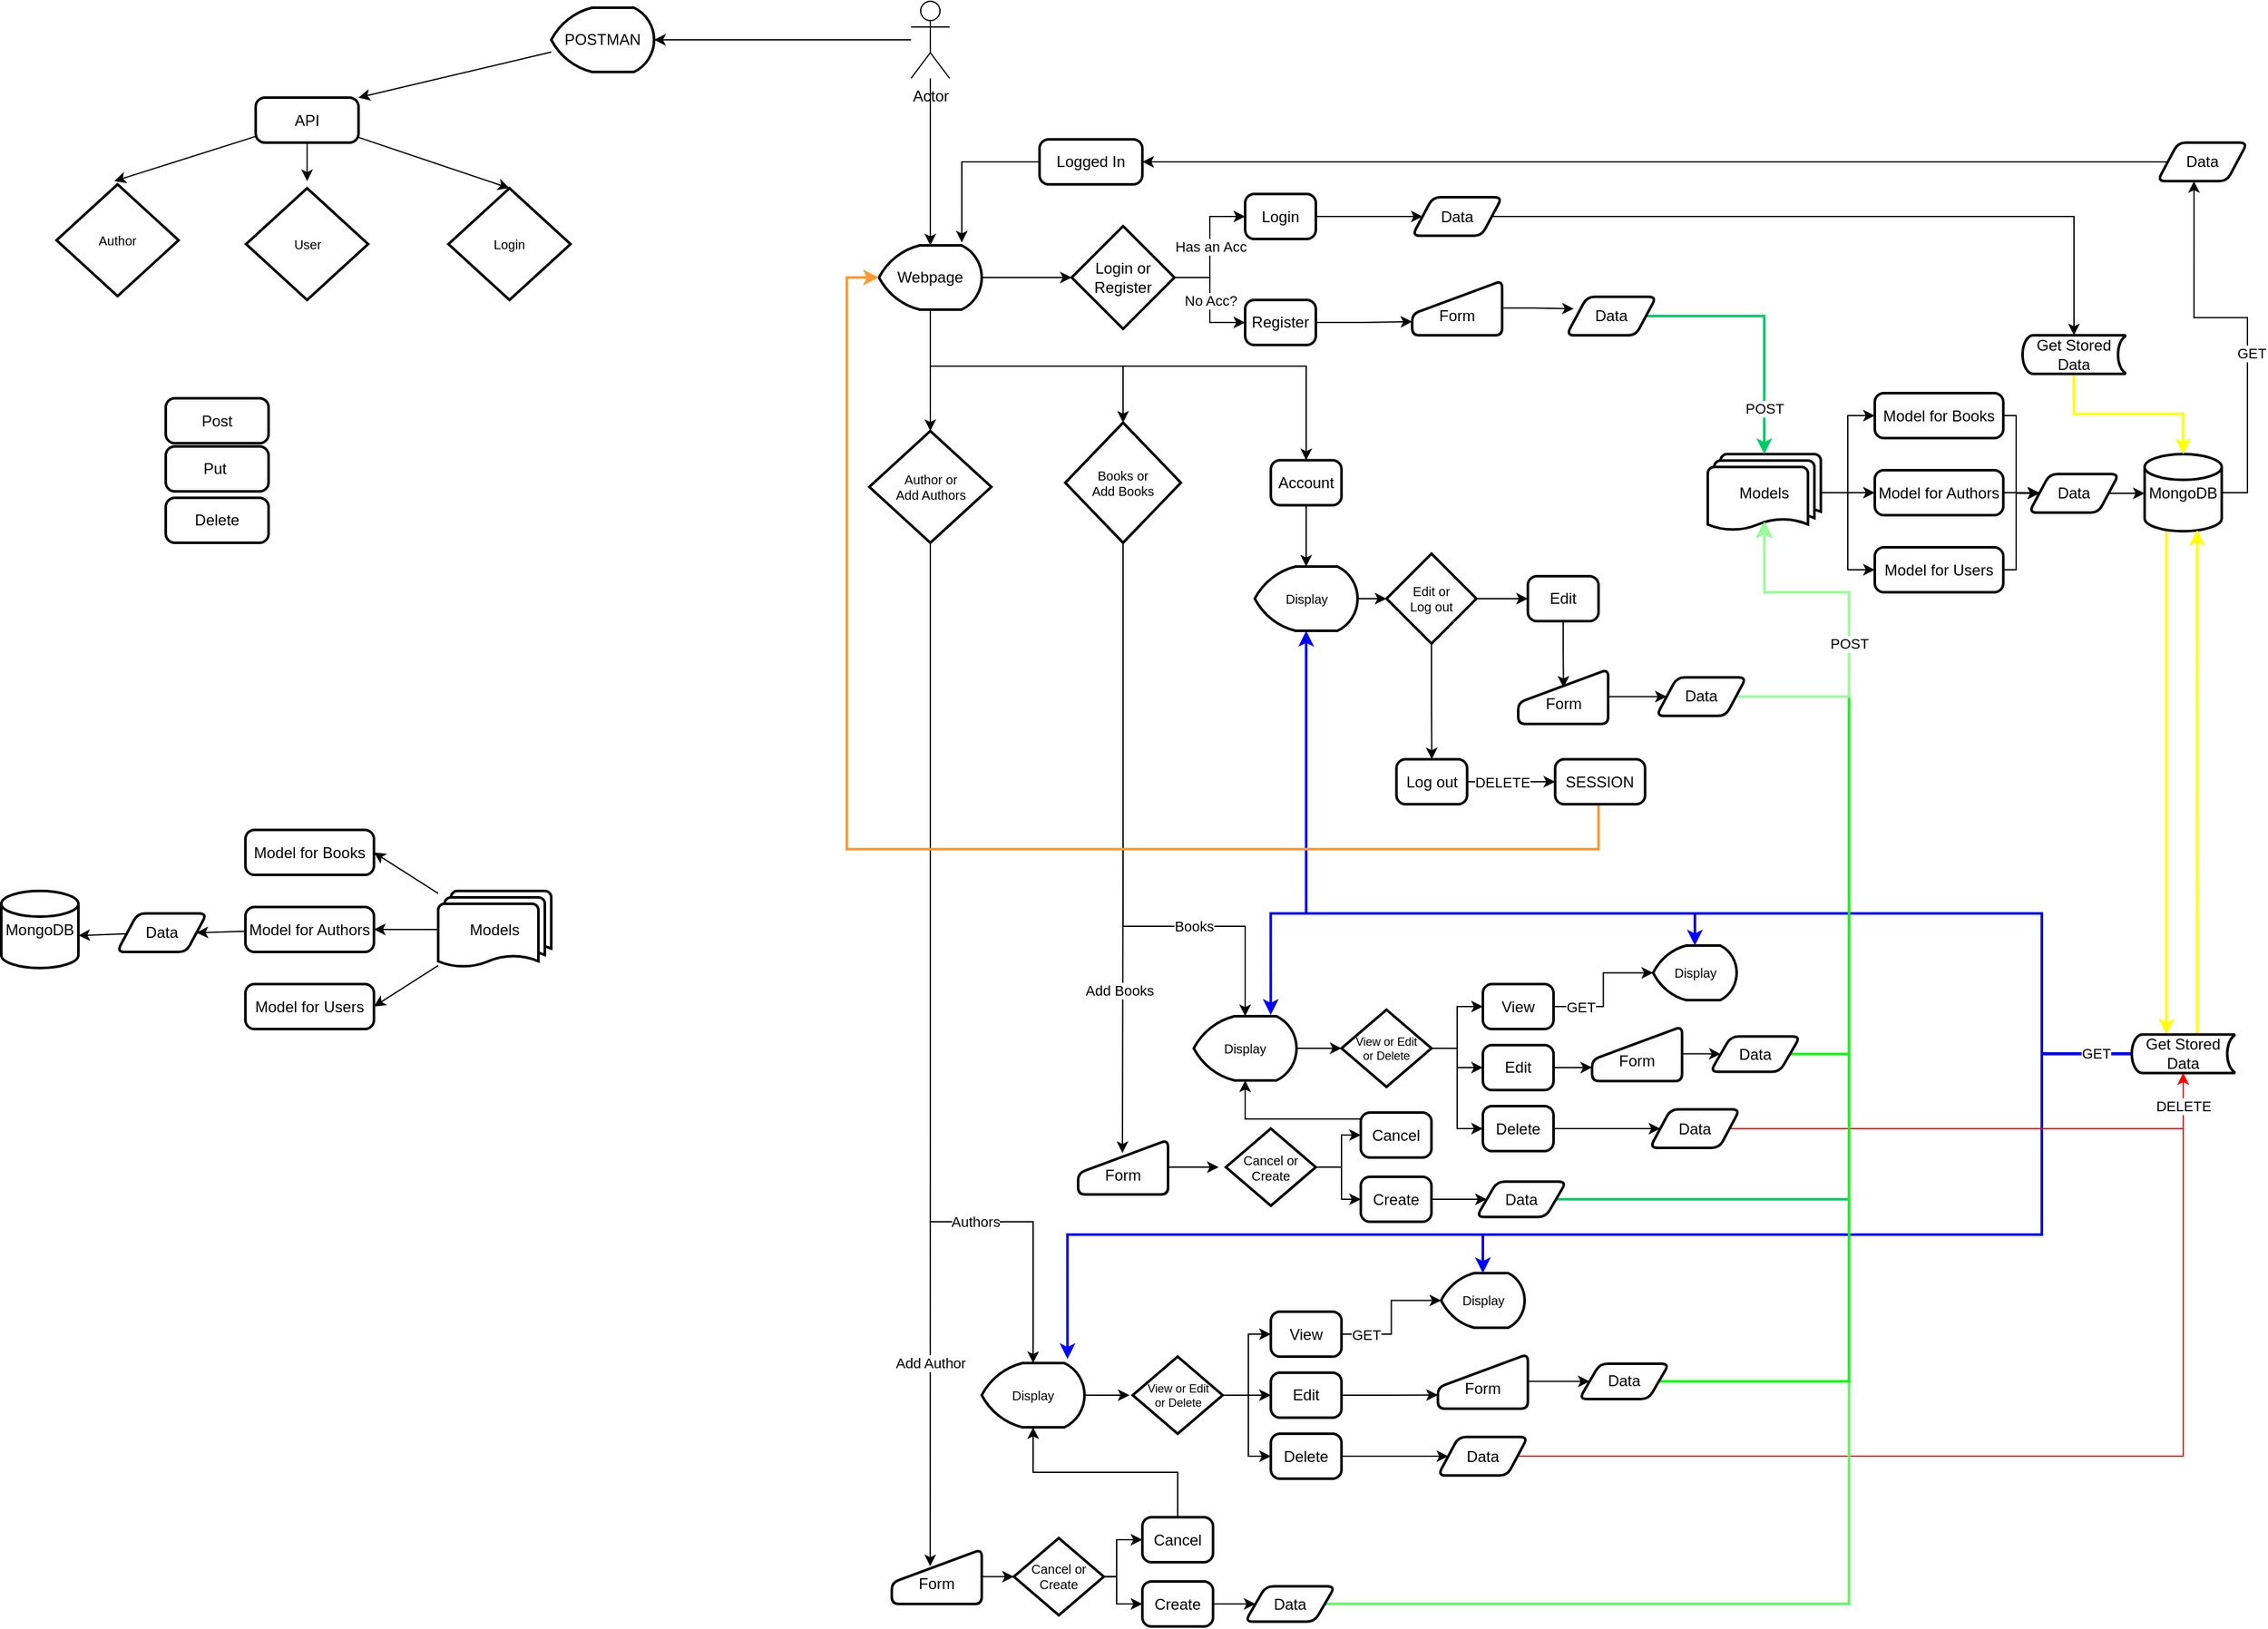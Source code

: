 <mxfile>
    <diagram id="C5RBs43oDa-KdzZeNtuy" name="Page-1">
        <mxGraphModel dx="2450" dy="896" grid="1" gridSize="10" guides="1" tooltips="1" connect="1" arrows="1" fold="1" page="1" pageScale="1" pageWidth="827" pageHeight="1169" math="0" shadow="0">
            <root>
                <mxCell id="WIyWlLk6GJQsqaUBKTNV-0"/>
                <mxCell id="WIyWlLk6GJQsqaUBKTNV-1" parent="WIyWlLk6GJQsqaUBKTNV-0"/>
                <mxCell id="bJSDkxrL3WFduaUttJcm-22" style="edgeStyle=orthogonalEdgeStyle;rounded=0;orthogonalLoop=1;jettySize=auto;html=1;exitX=1;exitY=0.5;exitDx=0;exitDy=0;entryX=0;entryY=0.5;entryDx=0;entryDy=0;entryPerimeter=0;" parent="WIyWlLk6GJQsqaUBKTNV-1" source="bJSDkxrL3WFduaUttJcm-2" target="bJSDkxrL3WFduaUttJcm-13" edge="1">
                    <mxGeometry relative="1" as="geometry"/>
                </mxCell>
                <mxCell id="bJSDkxrL3WFduaUttJcm-2" value="Data" style="shape=parallelogram;html=1;strokeWidth=2;perimeter=parallelogramPerimeter;whiteSpace=wrap;rounded=1;arcSize=12;size=0.23;" parent="WIyWlLk6GJQsqaUBKTNV-1" vertex="1">
                    <mxGeometry x="930" y="398" width="70" height="30" as="geometry"/>
                </mxCell>
                <mxCell id="bJSDkxrL3WFduaUttJcm-38" style="edgeStyle=orthogonalEdgeStyle;rounded=0;orthogonalLoop=1;jettySize=auto;html=1;exitX=0.5;exitY=1;exitDx=0;exitDy=0;exitPerimeter=0;entryX=0.5;entryY=0;entryDx=0;entryDy=0;entryPerimeter=0;" parent="WIyWlLk6GJQsqaUBKTNV-1" source="bJSDkxrL3WFduaUttJcm-3" target="bJSDkxrL3WFduaUttJcm-35" edge="1">
                    <mxGeometry relative="1" as="geometry">
                        <mxPoint x="74.667" y="350" as="targetPoint"/>
                        <Array as="points"/>
                    </mxGeometry>
                </mxCell>
                <mxCell id="bJSDkxrL3WFduaUttJcm-39" style="edgeStyle=orthogonalEdgeStyle;rounded=0;orthogonalLoop=1;jettySize=auto;html=1;exitX=0.5;exitY=1;exitDx=0;exitDy=0;exitPerimeter=0;entryX=0.5;entryY=0;entryDx=0;entryDy=0;entryPerimeter=0;" parent="WIyWlLk6GJQsqaUBKTNV-1" source="bJSDkxrL3WFduaUttJcm-3" target="bJSDkxrL3WFduaUttJcm-36" edge="1">
                    <mxGeometry relative="1" as="geometry"/>
                </mxCell>
                <mxCell id="bJSDkxrL3WFduaUttJcm-44" style="edgeStyle=orthogonalEdgeStyle;rounded=0;orthogonalLoop=1;jettySize=auto;html=1;exitX=1;exitY=0.5;exitDx=0;exitDy=0;exitPerimeter=0;" parent="WIyWlLk6GJQsqaUBKTNV-1" source="bJSDkxrL3WFduaUttJcm-3" target="bJSDkxrL3WFduaUttJcm-37" edge="1">
                    <mxGeometry relative="1" as="geometry"/>
                </mxCell>
                <mxCell id="bJSDkxrL3WFduaUttJcm-191" style="edgeStyle=orthogonalEdgeStyle;rounded=0;orthogonalLoop=1;jettySize=auto;html=1;entryX=0.5;entryY=0;entryDx=0;entryDy=0;" parent="WIyWlLk6GJQsqaUBKTNV-1" target="bJSDkxrL3WFduaUttJcm-190" edge="1">
                    <mxGeometry relative="1" as="geometry">
                        <mxPoint x="75" y="264" as="sourcePoint"/>
                        <mxPoint x="367.5" y="381.25" as="targetPoint"/>
                        <Array as="points">
                            <mxPoint x="75" y="314"/>
                            <mxPoint x="368" y="314"/>
                        </Array>
                    </mxGeometry>
                </mxCell>
                <mxCell id="bJSDkxrL3WFduaUttJcm-3" value="Webpage" style="strokeWidth=2;html=1;shape=mxgraph.flowchart.display;whiteSpace=wrap;" parent="WIyWlLk6GJQsqaUBKTNV-1" vertex="1">
                    <mxGeometry x="35" y="220" width="80" height="50" as="geometry"/>
                </mxCell>
                <mxCell id="bJSDkxrL3WFduaUttJcm-51" style="edgeStyle=orthogonalEdgeStyle;rounded=0;orthogonalLoop=1;jettySize=auto;html=1;exitX=1;exitY=0.5;exitDx=0;exitDy=0;entryX=0.082;entryY=0.312;entryDx=0;entryDy=0;entryPerimeter=0;" parent="WIyWlLk6GJQsqaUBKTNV-1" source="bJSDkxrL3WFduaUttJcm-4" target="bJSDkxrL3WFduaUttJcm-49" edge="1">
                    <mxGeometry relative="1" as="geometry"/>
                </mxCell>
                <mxCell id="bJSDkxrL3WFduaUttJcm-4" value="&lt;font style=&quot;font-size: 12px;&quot;&gt;Form&lt;/font&gt;" style="html=1;strokeWidth=2;shape=manualInput;whiteSpace=wrap;rounded=1;size=26;arcSize=11;spacingTop=12;" parent="WIyWlLk6GJQsqaUBKTNV-1" vertex="1">
                    <mxGeometry x="450" y="247.5" width="70" height="42.5" as="geometry"/>
                </mxCell>
                <mxCell id="bJSDkxrL3WFduaUttJcm-20" style="edgeStyle=orthogonalEdgeStyle;rounded=0;orthogonalLoop=1;jettySize=auto;html=1;exitX=1;exitY=0.5;exitDx=0;exitDy=0;entryX=0;entryY=0.5;entryDx=0;entryDy=0;" parent="WIyWlLk6GJQsqaUBKTNV-1" source="bJSDkxrL3WFduaUttJcm-6" target="bJSDkxrL3WFduaUttJcm-2" edge="1">
                    <mxGeometry relative="1" as="geometry">
                        <Array as="points">
                            <mxPoint x="920" y="353"/>
                            <mxPoint x="920" y="413"/>
                        </Array>
                    </mxGeometry>
                </mxCell>
                <mxCell id="bJSDkxrL3WFduaUttJcm-6" value="Model for Books" style="rounded=1;whiteSpace=wrap;html=1;absoluteArcSize=1;arcSize=14;strokeWidth=2;" parent="WIyWlLk6GJQsqaUBKTNV-1" vertex="1">
                    <mxGeometry x="810" y="335" width="100" height="35" as="geometry"/>
                </mxCell>
                <mxCell id="bJSDkxrL3WFduaUttJcm-10" style="edgeStyle=orthogonalEdgeStyle;rounded=0;orthogonalLoop=1;jettySize=auto;html=1;exitX=1;exitY=0.5;exitDx=0;exitDy=0;exitPerimeter=0;entryX=0;entryY=0.5;entryDx=0;entryDy=0;" parent="WIyWlLk6GJQsqaUBKTNV-1" source="bJSDkxrL3WFduaUttJcm-7" target="bJSDkxrL3WFduaUttJcm-6" edge="1">
                    <mxGeometry relative="1" as="geometry"/>
                </mxCell>
                <mxCell id="bJSDkxrL3WFduaUttJcm-11" style="edgeStyle=orthogonalEdgeStyle;rounded=0;orthogonalLoop=1;jettySize=auto;html=1;exitX=1;exitY=0.5;exitDx=0;exitDy=0;exitPerimeter=0;" parent="WIyWlLk6GJQsqaUBKTNV-1" source="bJSDkxrL3WFduaUttJcm-7" target="bJSDkxrL3WFduaUttJcm-8" edge="1">
                    <mxGeometry relative="1" as="geometry"/>
                </mxCell>
                <mxCell id="bJSDkxrL3WFduaUttJcm-12" style="edgeStyle=orthogonalEdgeStyle;rounded=0;orthogonalLoop=1;jettySize=auto;html=1;exitX=1;exitY=0.5;exitDx=0;exitDy=0;exitPerimeter=0;entryX=0;entryY=0.5;entryDx=0;entryDy=0;" parent="WIyWlLk6GJQsqaUBKTNV-1" source="bJSDkxrL3WFduaUttJcm-7" target="bJSDkxrL3WFduaUttJcm-9" edge="1">
                    <mxGeometry relative="1" as="geometry"/>
                </mxCell>
                <mxCell id="bJSDkxrL3WFduaUttJcm-7" value="Models" style="strokeWidth=2;html=1;shape=mxgraph.flowchart.multi-document;whiteSpace=wrap;" parent="WIyWlLk6GJQsqaUBKTNV-1" vertex="1">
                    <mxGeometry x="680" y="382.5" width="88" height="60" as="geometry"/>
                </mxCell>
                <mxCell id="bJSDkxrL3WFduaUttJcm-19" style="edgeStyle=orthogonalEdgeStyle;rounded=0;orthogonalLoop=1;jettySize=auto;html=1;exitX=1;exitY=0.5;exitDx=0;exitDy=0;entryX=0;entryY=0.5;entryDx=0;entryDy=0;" parent="WIyWlLk6GJQsqaUBKTNV-1" source="bJSDkxrL3WFduaUttJcm-8" target="bJSDkxrL3WFduaUttJcm-2" edge="1">
                    <mxGeometry relative="1" as="geometry"/>
                </mxCell>
                <mxCell id="bJSDkxrL3WFduaUttJcm-8" value="Model for Authors" style="rounded=1;whiteSpace=wrap;html=1;absoluteArcSize=1;arcSize=14;strokeWidth=2;" parent="WIyWlLk6GJQsqaUBKTNV-1" vertex="1">
                    <mxGeometry x="810" y="395" width="100" height="35" as="geometry"/>
                </mxCell>
                <mxCell id="bJSDkxrL3WFduaUttJcm-21" style="edgeStyle=orthogonalEdgeStyle;rounded=0;orthogonalLoop=1;jettySize=auto;html=1;exitX=1;exitY=0.5;exitDx=0;exitDy=0;entryX=0;entryY=0.5;entryDx=0;entryDy=0;" parent="WIyWlLk6GJQsqaUBKTNV-1" source="bJSDkxrL3WFduaUttJcm-9" target="bJSDkxrL3WFduaUttJcm-2" edge="1">
                    <mxGeometry relative="1" as="geometry">
                        <Array as="points">
                            <mxPoint x="920" y="473"/>
                            <mxPoint x="920" y="413"/>
                        </Array>
                    </mxGeometry>
                </mxCell>
                <mxCell id="bJSDkxrL3WFduaUttJcm-9" value="Model for Users" style="rounded=1;whiteSpace=wrap;html=1;absoluteArcSize=1;arcSize=14;strokeWidth=2;" parent="WIyWlLk6GJQsqaUBKTNV-1" vertex="1">
                    <mxGeometry x="810" y="455" width="100" height="35" as="geometry"/>
                </mxCell>
                <mxCell id="bJSDkxrL3WFduaUttJcm-58" style="edgeStyle=orthogonalEdgeStyle;rounded=0;orthogonalLoop=1;jettySize=auto;html=1;exitX=1;exitY=0.5;exitDx=0;exitDy=0;exitPerimeter=0;entryX=0.406;entryY=1.002;entryDx=0;entryDy=0;entryPerimeter=0;" parent="WIyWlLk6GJQsqaUBKTNV-1" source="bJSDkxrL3WFduaUttJcm-13" target="bJSDkxrL3WFduaUttJcm-56" edge="1">
                    <mxGeometry relative="1" as="geometry"/>
                </mxCell>
                <mxCell id="m30_3Kxj_st_KB5NB8ii-3" value="GET" style="edgeLabel;html=1;align=center;verticalAlign=middle;resizable=0;points=[];" parent="bJSDkxrL3WFduaUttJcm-58" vertex="1" connectable="0">
                    <mxGeometry x="-0.154" y="-3" relative="1" as="geometry">
                        <mxPoint as="offset"/>
                    </mxGeometry>
                </mxCell>
                <mxCell id="bJSDkxrL3WFduaUttJcm-13" value="MongoDB" style="strokeWidth=2;html=1;shape=mxgraph.flowchart.database;whiteSpace=wrap;" parent="WIyWlLk6GJQsqaUBKTNV-1" vertex="1">
                    <mxGeometry x="1020" y="382.5" width="60" height="60" as="geometry"/>
                </mxCell>
                <mxCell id="bJSDkxrL3WFduaUttJcm-24" style="edgeStyle=orthogonalEdgeStyle;rounded=0;orthogonalLoop=1;jettySize=auto;html=1;exitX=0.5;exitY=1;exitDx=0;exitDy=0;exitPerimeter=0;strokeColor=#FFFF00;strokeWidth=2;" parent="WIyWlLk6GJQsqaUBKTNV-1" source="bJSDkxrL3WFduaUttJcm-14" target="bJSDkxrL3WFduaUttJcm-13" edge="1">
                    <mxGeometry relative="1" as="geometry"/>
                </mxCell>
                <mxCell id="bJSDkxrL3WFduaUttJcm-14" value="Get Stored Data" style="strokeWidth=2;html=1;shape=mxgraph.flowchart.stored_data;whiteSpace=wrap;" parent="WIyWlLk6GJQsqaUBKTNV-1" vertex="1">
                    <mxGeometry x="925" y="290" width="80" height="30" as="geometry"/>
                </mxCell>
                <mxCell id="bJSDkxrL3WFduaUttJcm-32" style="edgeStyle=orthogonalEdgeStyle;rounded=0;orthogonalLoop=1;jettySize=auto;html=1;entryX=0.5;entryY=0;entryDx=0;entryDy=0;entryPerimeter=0;" parent="WIyWlLk6GJQsqaUBKTNV-1" source="bJSDkxrL3WFduaUttJcm-27" target="bJSDkxrL3WFduaUttJcm-3" edge="1">
                    <mxGeometry relative="1" as="geometry">
                        <mxPoint x="75" y="190" as="targetPoint"/>
                    </mxGeometry>
                </mxCell>
                <mxCell id="35" style="edgeStyle=none;html=1;entryX=1;entryY=0.5;entryDx=0;entryDy=0;entryPerimeter=0;" edge="1" parent="WIyWlLk6GJQsqaUBKTNV-1" source="bJSDkxrL3WFduaUttJcm-27" target="22">
                    <mxGeometry relative="1" as="geometry"/>
                </mxCell>
                <mxCell id="bJSDkxrL3WFduaUttJcm-27" value="Actor" style="shape=umlActor;verticalLabelPosition=bottom;verticalAlign=top;html=1;outlineConnect=0;" parent="WIyWlLk6GJQsqaUBKTNV-1" vertex="1">
                    <mxGeometry x="60" y="30" width="30" height="60" as="geometry"/>
                </mxCell>
                <mxCell id="bJSDkxrL3WFduaUttJcm-76" style="edgeStyle=orthogonalEdgeStyle;rounded=0;orthogonalLoop=1;jettySize=auto;html=1;exitX=1;exitY=0.5;exitDx=0;exitDy=0;exitPerimeter=0;" parent="WIyWlLk6GJQsqaUBKTNV-1" source="bJSDkxrL3WFduaUttJcm-31" edge="1">
                    <mxGeometry relative="1" as="geometry">
                        <mxPoint x="230" y="1115.259" as="targetPoint"/>
                    </mxGeometry>
                </mxCell>
                <mxCell id="bJSDkxrL3WFduaUttJcm-31" value="&lt;span style=&quot;font-size: 10px;&quot;&gt;Display&lt;/span&gt;" style="strokeWidth=2;html=1;shape=mxgraph.flowchart.display;whiteSpace=wrap;" parent="WIyWlLk6GJQsqaUBKTNV-1" vertex="1">
                    <mxGeometry x="115" y="1090" width="80" height="50" as="geometry"/>
                </mxCell>
                <mxCell id="bJSDkxrL3WFduaUttJcm-61" style="edgeStyle=orthogonalEdgeStyle;rounded=0;orthogonalLoop=1;jettySize=auto;html=1;entryX=0.806;entryY=-0.045;entryDx=0;entryDy=0;entryPerimeter=0;" parent="WIyWlLk6GJQsqaUBKTNV-1" source="bJSDkxrL3WFduaUttJcm-33" target="bJSDkxrL3WFduaUttJcm-3" edge="1">
                    <mxGeometry relative="1" as="geometry"/>
                </mxCell>
                <mxCell id="bJSDkxrL3WFduaUttJcm-33" value="Logged In" style="rounded=1;whiteSpace=wrap;html=1;absoluteArcSize=1;arcSize=14;strokeWidth=2;" parent="WIyWlLk6GJQsqaUBKTNV-1" vertex="1">
                    <mxGeometry x="160" y="137.5" width="80" height="35" as="geometry"/>
                </mxCell>
                <mxCell id="bJSDkxrL3WFduaUttJcm-198" style="edgeStyle=orthogonalEdgeStyle;rounded=0;orthogonalLoop=1;jettySize=auto;html=1;entryX=0;entryY=0.5;entryDx=0;entryDy=0;" parent="WIyWlLk6GJQsqaUBKTNV-1" source="bJSDkxrL3WFduaUttJcm-34" target="bJSDkxrL3WFduaUttJcm-188" edge="1">
                    <mxGeometry relative="1" as="geometry"/>
                </mxCell>
                <mxCell id="m30_3Kxj_st_KB5NB8ii-2" style="edgeStyle=orthogonalEdgeStyle;rounded=0;orthogonalLoop=1;jettySize=auto;html=1;exitX=0.5;exitY=1;exitDx=0;exitDy=0;exitPerimeter=0;entryX=0.5;entryY=0;entryDx=0;entryDy=0;" parent="WIyWlLk6GJQsqaUBKTNV-1" source="bJSDkxrL3WFduaUttJcm-34" target="bJSDkxrL3WFduaUttJcm-187" edge="1">
                    <mxGeometry relative="1" as="geometry"/>
                </mxCell>
                <mxCell id="bJSDkxrL3WFduaUttJcm-34" value="Edit or &#10;Log out" style="strokeWidth=2;shape=mxgraph.flowchart.decision;whiteSpace=wrap;fontSize=10;" parent="WIyWlLk6GJQsqaUBKTNV-1" vertex="1">
                    <mxGeometry x="430" y="460" width="70" height="70" as="geometry"/>
                </mxCell>
                <mxCell id="bJSDkxrL3WFduaUttJcm-67" style="edgeStyle=orthogonalEdgeStyle;rounded=0;orthogonalLoop=1;jettySize=auto;html=1;exitX=0.5;exitY=1;exitDx=0;exitDy=0;exitPerimeter=0;entryX=0.427;entryY=0.309;entryDx=0;entryDy=0;entryPerimeter=0;" parent="WIyWlLk6GJQsqaUBKTNV-1" source="bJSDkxrL3WFduaUttJcm-35" target="bJSDkxrL3WFduaUttJcm-63" edge="1">
                    <mxGeometry relative="1" as="geometry">
                        <mxPoint x="74.857" y="670" as="targetPoint"/>
                    </mxGeometry>
                </mxCell>
                <mxCell id="bJSDkxrL3WFduaUttJcm-70" value="Add Author" style="edgeLabel;html=1;align=center;verticalAlign=middle;resizable=0;points=[];" parent="bJSDkxrL3WFduaUttJcm-67" vertex="1" connectable="0">
                    <mxGeometry x="0.271" y="1" relative="1" as="geometry">
                        <mxPoint x="-1" y="132" as="offset"/>
                    </mxGeometry>
                </mxCell>
                <mxCell id="bJSDkxrL3WFduaUttJcm-68" value="Authors" style="edgeStyle=orthogonalEdgeStyle;rounded=0;orthogonalLoop=1;jettySize=auto;html=1;exitX=0.5;exitY=1;exitDx=0;exitDy=0;exitPerimeter=0;" parent="WIyWlLk6GJQsqaUBKTNV-1" source="bJSDkxrL3WFduaUttJcm-35" target="bJSDkxrL3WFduaUttJcm-31" edge="1">
                    <mxGeometry x="0.569" relative="1" as="geometry">
                        <Array as="points">
                            <mxPoint x="75" y="980"/>
                            <mxPoint x="155" y="980"/>
                        </Array>
                        <mxPoint as="offset"/>
                    </mxGeometry>
                </mxCell>
                <mxCell id="bJSDkxrL3WFduaUttJcm-35" value="Author or &#10;Add Authors" style="strokeWidth=2;shape=mxgraph.flowchart.decision;whiteSpace=wrap;fontSize=10;" parent="WIyWlLk6GJQsqaUBKTNV-1" vertex="1">
                    <mxGeometry x="27.5" y="364.5" width="95" height="87" as="geometry"/>
                </mxCell>
                <mxCell id="bJSDkxrL3WFduaUttJcm-94" style="edgeStyle=orthogonalEdgeStyle;rounded=0;orthogonalLoop=1;jettySize=auto;html=1;exitX=0.5;exitY=1;exitDx=0;exitDy=0;exitPerimeter=0;entryX=0.493;entryY=0.241;entryDx=0;entryDy=0;entryPerimeter=0;" parent="WIyWlLk6GJQsqaUBKTNV-1" source="bJSDkxrL3WFduaUttJcm-36" target="bJSDkxrL3WFduaUttJcm-87" edge="1">
                    <mxGeometry relative="1" as="geometry"/>
                </mxCell>
                <mxCell id="bJSDkxrL3WFduaUttJcm-96" value="Add Books" style="edgeLabel;html=1;align=center;verticalAlign=middle;resizable=0;points=[];" parent="bJSDkxrL3WFduaUttJcm-94" vertex="1" connectable="0">
                    <mxGeometry x="0.285" y="-3" relative="1" as="geometry">
                        <mxPoint y="43" as="offset"/>
                    </mxGeometry>
                </mxCell>
                <mxCell id="bJSDkxrL3WFduaUttJcm-95" value="Books" style="edgeStyle=orthogonalEdgeStyle;rounded=0;orthogonalLoop=1;jettySize=auto;html=1;exitX=0.5;exitY=1;exitDx=0;exitDy=0;exitPerimeter=0;entryX=0.5;entryY=0;entryDx=0;entryDy=0;entryPerimeter=0;" parent="WIyWlLk6GJQsqaUBKTNV-1" source="bJSDkxrL3WFduaUttJcm-36" target="bJSDkxrL3WFduaUttJcm-86" edge="1">
                    <mxGeometry x="0.525" relative="1" as="geometry">
                        <Array as="points">
                            <mxPoint x="225" y="750"/>
                            <mxPoint x="320" y="750"/>
                        </Array>
                        <mxPoint as="offset"/>
                    </mxGeometry>
                </mxCell>
                <mxCell id="bJSDkxrL3WFduaUttJcm-36" value="Books or &#10;Add Books" style="strokeWidth=2;shape=mxgraph.flowchart.decision;whiteSpace=wrap;fontSize=10;" parent="WIyWlLk6GJQsqaUBKTNV-1" vertex="1">
                    <mxGeometry x="180" y="358" width="90" height="93.5" as="geometry"/>
                </mxCell>
                <mxCell id="bJSDkxrL3WFduaUttJcm-47" value="Has an Acc" style="edgeStyle=orthogonalEdgeStyle;rounded=0;orthogonalLoop=1;jettySize=auto;html=1;exitX=1;exitY=0.5;exitDx=0;exitDy=0;exitPerimeter=0;entryX=0;entryY=0.5;entryDx=0;entryDy=0;" parent="WIyWlLk6GJQsqaUBKTNV-1" source="bJSDkxrL3WFduaUttJcm-37" target="bJSDkxrL3WFduaUttJcm-45" edge="1">
                    <mxGeometry relative="1" as="geometry"/>
                </mxCell>
                <mxCell id="bJSDkxrL3WFduaUttJcm-48" value="No Acc?" style="edgeStyle=orthogonalEdgeStyle;rounded=0;orthogonalLoop=1;jettySize=auto;html=1;exitX=1;exitY=0.5;exitDx=0;exitDy=0;exitPerimeter=0;entryX=0;entryY=0.5;entryDx=0;entryDy=0;" parent="WIyWlLk6GJQsqaUBKTNV-1" source="bJSDkxrL3WFduaUttJcm-37" target="bJSDkxrL3WFduaUttJcm-46" edge="1">
                    <mxGeometry relative="1" as="geometry"/>
                </mxCell>
                <mxCell id="bJSDkxrL3WFduaUttJcm-37" value="Login or&lt;br&gt;Register" style="strokeWidth=2;html=1;shape=mxgraph.flowchart.decision;whiteSpace=wrap;" parent="WIyWlLk6GJQsqaUBKTNV-1" vertex="1">
                    <mxGeometry x="185" y="205" width="80" height="80" as="geometry"/>
                </mxCell>
                <mxCell id="bJSDkxrL3WFduaUttJcm-53" style="edgeStyle=orthogonalEdgeStyle;rounded=0;orthogonalLoop=1;jettySize=auto;html=1;exitX=1;exitY=0.5;exitDx=0;exitDy=0;entryX=0;entryY=0.5;entryDx=0;entryDy=0;" parent="WIyWlLk6GJQsqaUBKTNV-1" source="bJSDkxrL3WFduaUttJcm-45" target="bJSDkxrL3WFduaUttJcm-52" edge="1">
                    <mxGeometry relative="1" as="geometry">
                        <mxPoint x="410" y="197.545" as="targetPoint"/>
                    </mxGeometry>
                </mxCell>
                <mxCell id="bJSDkxrL3WFduaUttJcm-45" value="Login" style="rounded=1;whiteSpace=wrap;html=1;absoluteArcSize=1;arcSize=14;strokeWidth=2;" parent="WIyWlLk6GJQsqaUBKTNV-1" vertex="1">
                    <mxGeometry x="320" y="180" width="55" height="35" as="geometry"/>
                </mxCell>
                <mxCell id="bJSDkxrL3WFduaUttJcm-50" style="edgeStyle=orthogonalEdgeStyle;rounded=0;orthogonalLoop=1;jettySize=auto;html=1;exitX=1;exitY=0.5;exitDx=0;exitDy=0;entryX=0;entryY=0.75;entryDx=0;entryDy=0;" parent="WIyWlLk6GJQsqaUBKTNV-1" source="bJSDkxrL3WFduaUttJcm-46" target="bJSDkxrL3WFduaUttJcm-4" edge="1">
                    <mxGeometry relative="1" as="geometry"/>
                </mxCell>
                <mxCell id="bJSDkxrL3WFduaUttJcm-46" value="Register" style="rounded=1;whiteSpace=wrap;html=1;absoluteArcSize=1;arcSize=14;strokeWidth=2;" parent="WIyWlLk6GJQsqaUBKTNV-1" vertex="1">
                    <mxGeometry x="320" y="262.5" width="55" height="35" as="geometry"/>
                </mxCell>
                <mxCell id="bJSDkxrL3WFduaUttJcm-55" style="edgeStyle=orthogonalEdgeStyle;rounded=0;orthogonalLoop=1;jettySize=auto;html=1;entryX=0.5;entryY=0;entryDx=0;entryDy=0;entryPerimeter=0;strokeColor=#00CC66;strokeWidth=2;" parent="WIyWlLk6GJQsqaUBKTNV-1" source="bJSDkxrL3WFduaUttJcm-49" target="bJSDkxrL3WFduaUttJcm-7" edge="1">
                    <mxGeometry relative="1" as="geometry"/>
                </mxCell>
                <mxCell id="bJSDkxrL3WFduaUttJcm-185" value="POST" style="edgeLabel;html=1;align=center;verticalAlign=middle;resizable=0;points=[];" parent="bJSDkxrL3WFduaUttJcm-55" vertex="1" connectable="0">
                    <mxGeometry x="0.642" y="4" relative="1" as="geometry">
                        <mxPoint x="-4" as="offset"/>
                    </mxGeometry>
                </mxCell>
                <mxCell id="bJSDkxrL3WFduaUttJcm-49" value="Data" style="shape=parallelogram;html=1;strokeWidth=2;perimeter=parallelogramPerimeter;whiteSpace=wrap;rounded=1;arcSize=12;size=0.23;" parent="WIyWlLk6GJQsqaUBKTNV-1" vertex="1">
                    <mxGeometry x="570" y="260" width="70" height="30" as="geometry"/>
                </mxCell>
                <mxCell id="bJSDkxrL3WFduaUttJcm-54" style="edgeStyle=orthogonalEdgeStyle;rounded=0;orthogonalLoop=1;jettySize=auto;html=1;exitX=1;exitY=0.5;exitDx=0;exitDy=0;entryX=0.5;entryY=0;entryDx=0;entryDy=0;entryPerimeter=0;" parent="WIyWlLk6GJQsqaUBKTNV-1" source="bJSDkxrL3WFduaUttJcm-52" target="bJSDkxrL3WFduaUttJcm-14" edge="1">
                    <mxGeometry relative="1" as="geometry">
                        <mxPoint x="960" y="198" as="targetPoint"/>
                    </mxGeometry>
                </mxCell>
                <mxCell id="bJSDkxrL3WFduaUttJcm-52" value="Data" style="shape=parallelogram;html=1;strokeWidth=2;perimeter=parallelogramPerimeter;whiteSpace=wrap;rounded=1;arcSize=12;size=0.23;" parent="WIyWlLk6GJQsqaUBKTNV-1" vertex="1">
                    <mxGeometry x="450" y="182.5" width="70" height="30" as="geometry"/>
                </mxCell>
                <mxCell id="bJSDkxrL3WFduaUttJcm-60" style="edgeStyle=orthogonalEdgeStyle;rounded=0;orthogonalLoop=1;jettySize=auto;html=1;exitX=0;exitY=0.5;exitDx=0;exitDy=0;entryX=1;entryY=0.5;entryDx=0;entryDy=0;" parent="WIyWlLk6GJQsqaUBKTNV-1" source="bJSDkxrL3WFduaUttJcm-56" target="bJSDkxrL3WFduaUttJcm-33" edge="1">
                    <mxGeometry relative="1" as="geometry"/>
                </mxCell>
                <mxCell id="bJSDkxrL3WFduaUttJcm-56" value="Data" style="shape=parallelogram;html=1;strokeWidth=2;perimeter=parallelogramPerimeter;whiteSpace=wrap;rounded=1;arcSize=12;size=0.23;" parent="WIyWlLk6GJQsqaUBKTNV-1" vertex="1">
                    <mxGeometry x="1030" y="140" width="70" height="30" as="geometry"/>
                </mxCell>
                <mxCell id="bJSDkxrL3WFduaUttJcm-62" value="&lt;span style=&quot;font-size: 10px;&quot;&gt;Display&lt;/span&gt;" style="strokeWidth=2;html=1;shape=mxgraph.flowchart.display;whiteSpace=wrap;" parent="WIyWlLk6GJQsqaUBKTNV-1" vertex="1">
                    <mxGeometry x="472.5" y="1020" width="65" height="42.5" as="geometry"/>
                </mxCell>
                <mxCell id="bJSDkxrL3WFduaUttJcm-71" style="edgeStyle=orthogonalEdgeStyle;rounded=0;orthogonalLoop=1;jettySize=auto;html=1;entryX=0;entryY=0.5;entryDx=0;entryDy=0;entryPerimeter=0;" parent="WIyWlLk6GJQsqaUBKTNV-1" source="bJSDkxrL3WFduaUttJcm-63" target="bJSDkxrL3WFduaUttJcm-64" edge="1">
                    <mxGeometry relative="1" as="geometry"/>
                </mxCell>
                <mxCell id="bJSDkxrL3WFduaUttJcm-63" value="&lt;font style=&quot;font-size: 12px;&quot;&gt;Form&lt;/font&gt;" style="html=1;strokeWidth=2;shape=manualInput;whiteSpace=wrap;rounded=1;size=26;arcSize=11;spacingTop=12;" parent="WIyWlLk6GJQsqaUBKTNV-1" vertex="1">
                    <mxGeometry x="45" y="1235" width="70" height="42.5" as="geometry"/>
                </mxCell>
                <mxCell id="bJSDkxrL3WFduaUttJcm-72" style="edgeStyle=orthogonalEdgeStyle;rounded=0;orthogonalLoop=1;jettySize=auto;html=1;exitX=1;exitY=0.5;exitDx=0;exitDy=0;exitPerimeter=0;entryX=0;entryY=0.5;entryDx=0;entryDy=0;" parent="WIyWlLk6GJQsqaUBKTNV-1" source="bJSDkxrL3WFduaUttJcm-64" target="bJSDkxrL3WFduaUttJcm-66" edge="1">
                    <mxGeometry relative="1" as="geometry">
                        <Array as="points">
                            <mxPoint x="220" y="1256"/>
                            <mxPoint x="220" y="1228"/>
                        </Array>
                    </mxGeometry>
                </mxCell>
                <mxCell id="bJSDkxrL3WFduaUttJcm-73" style="edgeStyle=orthogonalEdgeStyle;rounded=0;orthogonalLoop=1;jettySize=auto;html=1;exitX=1;exitY=0.5;exitDx=0;exitDy=0;exitPerimeter=0;entryX=0;entryY=0.5;entryDx=0;entryDy=0;" parent="WIyWlLk6GJQsqaUBKTNV-1" source="bJSDkxrL3WFduaUttJcm-64" target="bJSDkxrL3WFduaUttJcm-65" edge="1">
                    <mxGeometry relative="1" as="geometry">
                        <Array as="points">
                            <mxPoint x="220" y="1256"/>
                            <mxPoint x="220" y="1278"/>
                        </Array>
                    </mxGeometry>
                </mxCell>
                <mxCell id="bJSDkxrL3WFduaUttJcm-64" value="Cancel or &#10;Create" style="strokeWidth=2;shape=mxgraph.flowchart.decision;whiteSpace=wrap;fontSize=10;" parent="WIyWlLk6GJQsqaUBKTNV-1" vertex="1">
                    <mxGeometry x="140" y="1226.25" width="70" height="60" as="geometry"/>
                </mxCell>
                <mxCell id="bJSDkxrL3WFduaUttJcm-140" style="edgeStyle=orthogonalEdgeStyle;rounded=0;orthogonalLoop=1;jettySize=auto;html=1;" parent="WIyWlLk6GJQsqaUBKTNV-1" source="bJSDkxrL3WFduaUttJcm-65" target="bJSDkxrL3WFduaUttJcm-139" edge="1">
                    <mxGeometry relative="1" as="geometry"/>
                </mxCell>
                <mxCell id="bJSDkxrL3WFduaUttJcm-65" value="Create" style="rounded=1;whiteSpace=wrap;html=1;absoluteArcSize=1;arcSize=14;strokeWidth=2;" parent="WIyWlLk6GJQsqaUBKTNV-1" vertex="1">
                    <mxGeometry x="240" y="1260" width="55" height="35" as="geometry"/>
                </mxCell>
                <mxCell id="bJSDkxrL3WFduaUttJcm-74" style="edgeStyle=orthogonalEdgeStyle;rounded=0;orthogonalLoop=1;jettySize=auto;html=1;exitX=0.5;exitY=0;exitDx=0;exitDy=0;entryX=0.5;entryY=1;entryDx=0;entryDy=0;entryPerimeter=0;" parent="WIyWlLk6GJQsqaUBKTNV-1" source="bJSDkxrL3WFduaUttJcm-66" target="bJSDkxrL3WFduaUttJcm-31" edge="1">
                    <mxGeometry relative="1" as="geometry"/>
                </mxCell>
                <mxCell id="bJSDkxrL3WFduaUttJcm-66" value="Cancel" style="rounded=1;whiteSpace=wrap;html=1;absoluteArcSize=1;arcSize=14;strokeWidth=2;" parent="WIyWlLk6GJQsqaUBKTNV-1" vertex="1">
                    <mxGeometry x="240" y="1210" width="55" height="35" as="geometry"/>
                </mxCell>
                <mxCell id="bJSDkxrL3WFduaUttJcm-80" style="edgeStyle=orthogonalEdgeStyle;rounded=0;orthogonalLoop=1;jettySize=auto;html=1;exitX=1;exitY=0.5;exitDx=0;exitDy=0;exitPerimeter=0;entryX=0;entryY=0.5;entryDx=0;entryDy=0;" parent="WIyWlLk6GJQsqaUBKTNV-1" source="bJSDkxrL3WFduaUttJcm-75" target="bJSDkxrL3WFduaUttJcm-78" edge="1">
                    <mxGeometry relative="1" as="geometry"/>
                </mxCell>
                <mxCell id="bJSDkxrL3WFduaUttJcm-82" style="edgeStyle=orthogonalEdgeStyle;rounded=0;orthogonalLoop=1;jettySize=auto;html=1;exitX=1;exitY=0.5;exitDx=0;exitDy=0;exitPerimeter=0;entryX=0;entryY=0.5;entryDx=0;entryDy=0;" parent="WIyWlLk6GJQsqaUBKTNV-1" source="bJSDkxrL3WFduaUttJcm-75" target="bJSDkxrL3WFduaUttJcm-77" edge="1">
                    <mxGeometry relative="1" as="geometry"/>
                </mxCell>
                <mxCell id="bJSDkxrL3WFduaUttJcm-85" style="edgeStyle=orthogonalEdgeStyle;rounded=0;orthogonalLoop=1;jettySize=auto;html=1;exitX=1;exitY=0.5;exitDx=0;exitDy=0;exitPerimeter=0;" parent="WIyWlLk6GJQsqaUBKTNV-1" source="bJSDkxrL3WFduaUttJcm-75" target="bJSDkxrL3WFduaUttJcm-79" edge="1">
                    <mxGeometry relative="1" as="geometry"/>
                </mxCell>
                <mxCell id="bJSDkxrL3WFduaUttJcm-75" value="View or Edit &#10;or Delete" style="strokeWidth=2;shape=mxgraph.flowchart.decision;whiteSpace=wrap;fontSize=9;" parent="WIyWlLk6GJQsqaUBKTNV-1" vertex="1">
                    <mxGeometry x="232.5" y="1085" width="70" height="60" as="geometry"/>
                </mxCell>
                <mxCell id="bJSDkxrL3WFduaUttJcm-110" value="" style="edgeStyle=orthogonalEdgeStyle;rounded=0;orthogonalLoop=1;jettySize=auto;html=1;exitX=1;exitY=0.5;exitDx=0;exitDy=0;entryX=0;entryY=0.75;entryDx=0;entryDy=0;" parent="WIyWlLk6GJQsqaUBKTNV-1" source="bJSDkxrL3WFduaUttJcm-77" target="bJSDkxrL3WFduaUttJcm-106" edge="1">
                    <mxGeometry relative="1" as="geometry"/>
                </mxCell>
                <mxCell id="bJSDkxrL3WFduaUttJcm-77" value="Edit" style="rounded=1;whiteSpace=wrap;html=1;absoluteArcSize=1;arcSize=14;strokeWidth=2;" parent="WIyWlLk6GJQsqaUBKTNV-1" vertex="1">
                    <mxGeometry x="340" y="1097.5" width="55" height="35" as="geometry"/>
                </mxCell>
                <mxCell id="bJSDkxrL3WFduaUttJcm-114" style="edgeStyle=orthogonalEdgeStyle;rounded=0;orthogonalLoop=1;jettySize=auto;html=1;exitX=1;exitY=0.5;exitDx=0;exitDy=0;entryX=0;entryY=0.5;entryDx=0;entryDy=0;entryPerimeter=0;" parent="WIyWlLk6GJQsqaUBKTNV-1" source="bJSDkxrL3WFduaUttJcm-78" target="bJSDkxrL3WFduaUttJcm-62" edge="1">
                    <mxGeometry relative="1" as="geometry"/>
                </mxCell>
                <mxCell id="bJSDkxrL3WFduaUttJcm-119" value="GET" style="edgeLabel;html=1;align=center;verticalAlign=middle;resizable=0;points=[];" parent="bJSDkxrL3WFduaUttJcm-114" vertex="1" connectable="0">
                    <mxGeometry x="-0.368" relative="1" as="geometry">
                        <mxPoint x="-14" as="offset"/>
                    </mxGeometry>
                </mxCell>
                <mxCell id="bJSDkxrL3WFduaUttJcm-78" value="View" style="rounded=1;whiteSpace=wrap;html=1;absoluteArcSize=1;arcSize=14;strokeWidth=2;" parent="WIyWlLk6GJQsqaUBKTNV-1" vertex="1">
                    <mxGeometry x="340" y="1050" width="55" height="35" as="geometry"/>
                </mxCell>
                <mxCell id="bJSDkxrL3WFduaUttJcm-116" style="edgeStyle=orthogonalEdgeStyle;rounded=0;orthogonalLoop=1;jettySize=auto;html=1;entryX=0;entryY=0.5;entryDx=0;entryDy=0;" parent="WIyWlLk6GJQsqaUBKTNV-1" source="bJSDkxrL3WFduaUttJcm-79" target="bJSDkxrL3WFduaUttJcm-112" edge="1">
                    <mxGeometry relative="1" as="geometry"/>
                </mxCell>
                <mxCell id="bJSDkxrL3WFduaUttJcm-79" value="Delete" style="rounded=1;whiteSpace=wrap;html=1;absoluteArcSize=1;arcSize=14;strokeWidth=2;" parent="WIyWlLk6GJQsqaUBKTNV-1" vertex="1">
                    <mxGeometry x="340" y="1145" width="55" height="35" as="geometry"/>
                </mxCell>
                <mxCell id="bJSDkxrL3WFduaUttJcm-162" style="edgeStyle=orthogonalEdgeStyle;rounded=0;orthogonalLoop=1;jettySize=auto;html=1;entryX=0;entryY=0.5;entryDx=0;entryDy=0;entryPerimeter=0;" parent="WIyWlLk6GJQsqaUBKTNV-1" source="bJSDkxrL3WFduaUttJcm-86" target="bJSDkxrL3WFduaUttJcm-161" edge="1">
                    <mxGeometry relative="1" as="geometry"/>
                </mxCell>
                <mxCell id="bJSDkxrL3WFduaUttJcm-86" value="&lt;span style=&quot;font-size: 10px;&quot;&gt;Display&lt;/span&gt;" style="strokeWidth=2;html=1;shape=mxgraph.flowchart.display;whiteSpace=wrap;" parent="WIyWlLk6GJQsqaUBKTNV-1" vertex="1">
                    <mxGeometry x="280" y="820" width="80" height="50" as="geometry"/>
                </mxCell>
                <mxCell id="bJSDkxrL3WFduaUttJcm-97" style="edgeStyle=orthogonalEdgeStyle;rounded=0;orthogonalLoop=1;jettySize=auto;html=1;entryX=-0.08;entryY=0.5;entryDx=0;entryDy=0;entryPerimeter=0;" parent="WIyWlLk6GJQsqaUBKTNV-1" source="bJSDkxrL3WFduaUttJcm-87" target="bJSDkxrL3WFduaUttJcm-88" edge="1">
                    <mxGeometry relative="1" as="geometry"/>
                </mxCell>
                <mxCell id="bJSDkxrL3WFduaUttJcm-87" value="&lt;font style=&quot;font-size: 12px;&quot;&gt;Form&lt;/font&gt;" style="html=1;strokeWidth=2;shape=manualInput;whiteSpace=wrap;rounded=1;size=26;arcSize=11;spacingTop=12;" parent="WIyWlLk6GJQsqaUBKTNV-1" vertex="1">
                    <mxGeometry x="190" y="916.25" width="70" height="42.5" as="geometry"/>
                </mxCell>
                <mxCell id="bJSDkxrL3WFduaUttJcm-98" style="edgeStyle=orthogonalEdgeStyle;rounded=0;orthogonalLoop=1;jettySize=auto;html=1;exitX=1;exitY=0.5;exitDx=0;exitDy=0;exitPerimeter=0;entryX=0;entryY=0.5;entryDx=0;entryDy=0;" parent="WIyWlLk6GJQsqaUBKTNV-1" source="bJSDkxrL3WFduaUttJcm-88" target="bJSDkxrL3WFduaUttJcm-90" edge="1">
                    <mxGeometry relative="1" as="geometry"/>
                </mxCell>
                <mxCell id="bJSDkxrL3WFduaUttJcm-99" style="edgeStyle=orthogonalEdgeStyle;rounded=0;orthogonalLoop=1;jettySize=auto;html=1;exitX=1;exitY=0.5;exitDx=0;exitDy=0;exitPerimeter=0;entryX=0;entryY=0.5;entryDx=0;entryDy=0;" parent="WIyWlLk6GJQsqaUBKTNV-1" source="bJSDkxrL3WFduaUttJcm-88" target="bJSDkxrL3WFduaUttJcm-89" edge="1">
                    <mxGeometry relative="1" as="geometry"/>
                </mxCell>
                <mxCell id="bJSDkxrL3WFduaUttJcm-88" value="Cancel or &#10;Create" style="strokeWidth=2;shape=mxgraph.flowchart.decision;whiteSpace=wrap;fontSize=10;" parent="WIyWlLk6GJQsqaUBKTNV-1" vertex="1">
                    <mxGeometry x="305" y="907.5" width="70" height="60" as="geometry"/>
                </mxCell>
                <mxCell id="bJSDkxrL3WFduaUttJcm-137" style="edgeStyle=orthogonalEdgeStyle;rounded=0;orthogonalLoop=1;jettySize=auto;html=1;" parent="WIyWlLk6GJQsqaUBKTNV-1" source="bJSDkxrL3WFduaUttJcm-89" target="bJSDkxrL3WFduaUttJcm-127" edge="1">
                    <mxGeometry relative="1" as="geometry"/>
                </mxCell>
                <mxCell id="bJSDkxrL3WFduaUttJcm-89" value="Create" style="rounded=1;whiteSpace=wrap;html=1;absoluteArcSize=1;arcSize=14;strokeWidth=2;" parent="WIyWlLk6GJQsqaUBKTNV-1" vertex="1">
                    <mxGeometry x="410" y="945" width="55" height="35" as="geometry"/>
                </mxCell>
                <mxCell id="bJSDkxrL3WFduaUttJcm-104" style="edgeStyle=orthogonalEdgeStyle;rounded=0;orthogonalLoop=1;jettySize=auto;html=1;exitX=0;exitY=0.25;exitDx=0;exitDy=0;entryX=0.5;entryY=1;entryDx=0;entryDy=0;entryPerimeter=0;" parent="WIyWlLk6GJQsqaUBKTNV-1" source="bJSDkxrL3WFduaUttJcm-90" target="bJSDkxrL3WFduaUttJcm-86" edge="1">
                    <mxGeometry relative="1" as="geometry">
                        <Array as="points">
                            <mxPoint x="410" y="900"/>
                            <mxPoint x="320" y="900"/>
                        </Array>
                    </mxGeometry>
                </mxCell>
                <mxCell id="bJSDkxrL3WFduaUttJcm-90" value="Cancel" style="rounded=1;whiteSpace=wrap;html=1;absoluteArcSize=1;arcSize=14;strokeWidth=2;" parent="WIyWlLk6GJQsqaUBKTNV-1" vertex="1">
                    <mxGeometry x="410" y="895" width="55" height="35" as="geometry"/>
                </mxCell>
                <mxCell id="bJSDkxrL3WFduaUttJcm-172" style="edgeStyle=orthogonalEdgeStyle;rounded=0;orthogonalLoop=1;jettySize=auto;html=1;entryX=0;entryY=0.5;entryDx=0;entryDy=0;" parent="WIyWlLk6GJQsqaUBKTNV-1" source="bJSDkxrL3WFduaUttJcm-106" target="bJSDkxrL3WFduaUttJcm-171" edge="1">
                    <mxGeometry relative="1" as="geometry"/>
                </mxCell>
                <mxCell id="bJSDkxrL3WFduaUttJcm-106" value="&lt;font style=&quot;font-size: 12px;&quot;&gt;Form&lt;/font&gt;" style="html=1;strokeWidth=2;shape=manualInput;whiteSpace=wrap;rounded=1;size=26;arcSize=11;spacingTop=12;" parent="WIyWlLk6GJQsqaUBKTNV-1" vertex="1">
                    <mxGeometry x="470" y="1083" width="70" height="42.5" as="geometry"/>
                </mxCell>
                <mxCell id="bJSDkxrL3WFduaUttJcm-117" style="edgeStyle=orthogonalEdgeStyle;rounded=0;orthogonalLoop=1;jettySize=auto;html=1;entryX=0.5;entryY=1;entryDx=0;entryDy=0;entryPerimeter=0;strokeColor=#ff1414;" parent="WIyWlLk6GJQsqaUBKTNV-1" source="bJSDkxrL3WFduaUttJcm-112" target="bJSDkxrL3WFduaUttJcm-113" edge="1">
                    <mxGeometry relative="1" as="geometry"/>
                </mxCell>
                <mxCell id="bJSDkxrL3WFduaUttJcm-112" value="Data" style="shape=parallelogram;html=1;strokeWidth=2;perimeter=parallelogramPerimeter;whiteSpace=wrap;rounded=1;arcSize=12;size=0.23;" parent="WIyWlLk6GJQsqaUBKTNV-1" vertex="1">
                    <mxGeometry x="470" y="1147.5" width="70" height="30" as="geometry"/>
                </mxCell>
                <mxCell id="bJSDkxrL3WFduaUttJcm-142" style="edgeStyle=orthogonalEdgeStyle;rounded=0;orthogonalLoop=1;jettySize=auto;html=1;strokeColor=#0000FF;strokeWidth=2;entryX=0.749;entryY=-0.02;entryDx=0;entryDy=0;entryPerimeter=0;" parent="WIyWlLk6GJQsqaUBKTNV-1" source="bJSDkxrL3WFduaUttJcm-113" target="bJSDkxrL3WFduaUttJcm-86" edge="1">
                    <mxGeometry relative="1" as="geometry">
                        <mxPoint x="360" y="810" as="targetPoint"/>
                        <Array as="points">
                            <mxPoint x="940" y="849"/>
                            <mxPoint x="940" y="740"/>
                            <mxPoint x="340" y="740"/>
                        </Array>
                    </mxGeometry>
                </mxCell>
                <mxCell id="bJSDkxrL3WFduaUttJcm-143" style="edgeStyle=orthogonalEdgeStyle;rounded=0;orthogonalLoop=1;jettySize=auto;html=1;entryX=0.5;entryY=0;entryDx=0;entryDy=0;entryPerimeter=0;strokeColor=#0000FF;strokeWidth=2;" parent="WIyWlLk6GJQsqaUBKTNV-1" source="bJSDkxrL3WFduaUttJcm-113" target="bJSDkxrL3WFduaUttJcm-62" edge="1">
                    <mxGeometry relative="1" as="geometry">
                        <Array as="points">
                            <mxPoint x="940" y="849"/>
                            <mxPoint x="940" y="990"/>
                            <mxPoint x="505" y="990"/>
                        </Array>
                    </mxGeometry>
                </mxCell>
                <mxCell id="bJSDkxrL3WFduaUttJcm-144" style="edgeStyle=orthogonalEdgeStyle;rounded=0;orthogonalLoop=1;jettySize=auto;html=1;entryX=0.834;entryY=-0.063;entryDx=0;entryDy=0;entryPerimeter=0;strokeColor=#0000FF;strokeWidth=2;" parent="WIyWlLk6GJQsqaUBKTNV-1" source="bJSDkxrL3WFduaUttJcm-113" target="bJSDkxrL3WFduaUttJcm-31" edge="1">
                    <mxGeometry relative="1" as="geometry">
                        <Array as="points">
                            <mxPoint x="940" y="849"/>
                            <mxPoint x="940" y="990"/>
                            <mxPoint x="182" y="990"/>
                        </Array>
                    </mxGeometry>
                </mxCell>
                <mxCell id="bJSDkxrL3WFduaUttJcm-138" style="edgeStyle=orthogonalEdgeStyle;rounded=0;orthogonalLoop=1;jettySize=auto;html=1;entryX=0.5;entryY=0.88;entryDx=0;entryDy=0;entryPerimeter=0;strokeColor=#00CC66;strokeWidth=2;" parent="WIyWlLk6GJQsqaUBKTNV-1" source="bJSDkxrL3WFduaUttJcm-127" target="bJSDkxrL3WFduaUttJcm-7" edge="1">
                    <mxGeometry relative="1" as="geometry">
                        <Array as="points">
                            <mxPoint x="790" y="963"/>
                            <mxPoint x="790" y="490"/>
                            <mxPoint x="724" y="490"/>
                        </Array>
                    </mxGeometry>
                </mxCell>
                <mxCell id="bJSDkxrL3WFduaUttJcm-127" value="Data" style="shape=parallelogram;html=1;strokeWidth=2;perimeter=parallelogramPerimeter;whiteSpace=wrap;rounded=1;arcSize=12;size=0.23;" parent="WIyWlLk6GJQsqaUBKTNV-1" vertex="1">
                    <mxGeometry x="500" y="948.75" width="70" height="27.5" as="geometry"/>
                </mxCell>
                <mxCell id="bJSDkxrL3WFduaUttJcm-141" style="edgeStyle=orthogonalEdgeStyle;rounded=0;orthogonalLoop=1;jettySize=auto;html=1;entryX=0.5;entryY=0.88;entryDx=0;entryDy=0;entryPerimeter=0;strokeColor=#5efd5e;strokeWidth=2;" parent="WIyWlLk6GJQsqaUBKTNV-1" source="bJSDkxrL3WFduaUttJcm-139" target="bJSDkxrL3WFduaUttJcm-7" edge="1">
                    <mxGeometry relative="1" as="geometry">
                        <Array as="points">
                            <mxPoint x="790" y="1278"/>
                            <mxPoint x="790" y="490"/>
                            <mxPoint x="724" y="490"/>
                        </Array>
                    </mxGeometry>
                </mxCell>
                <mxCell id="bJSDkxrL3WFduaUttJcm-139" value="Data" style="shape=parallelogram;html=1;strokeWidth=2;perimeter=parallelogramPerimeter;whiteSpace=wrap;rounded=1;arcSize=12;size=0.23;" parent="WIyWlLk6GJQsqaUBKTNV-1" vertex="1">
                    <mxGeometry x="320" y="1263.75" width="70" height="27.5" as="geometry"/>
                </mxCell>
                <mxCell id="bJSDkxrL3WFduaUttJcm-150" value="&lt;span style=&quot;font-size: 10px;&quot;&gt;Display&lt;/span&gt;" style="strokeWidth=2;html=1;shape=mxgraph.flowchart.display;whiteSpace=wrap;" parent="WIyWlLk6GJQsqaUBKTNV-1" vertex="1">
                    <mxGeometry x="637.5" y="765" width="65" height="42.5" as="geometry"/>
                </mxCell>
                <mxCell id="bJSDkxrL3WFduaUttJcm-177" style="edgeStyle=orthogonalEdgeStyle;rounded=0;orthogonalLoop=1;jettySize=auto;html=1;entryX=0;entryY=0.75;entryDx=0;entryDy=0;" parent="WIyWlLk6GJQsqaUBKTNV-1" source="bJSDkxrL3WFduaUttJcm-152" target="bJSDkxrL3WFduaUttJcm-158" edge="1">
                    <mxGeometry relative="1" as="geometry"/>
                </mxCell>
                <mxCell id="bJSDkxrL3WFduaUttJcm-152" value="Edit" style="rounded=1;whiteSpace=wrap;html=1;absoluteArcSize=1;arcSize=14;strokeWidth=2;" parent="WIyWlLk6GJQsqaUBKTNV-1" vertex="1">
                    <mxGeometry x="505" y="842.5" width="55" height="35" as="geometry"/>
                </mxCell>
                <mxCell id="bJSDkxrL3WFduaUttJcm-153" style="edgeStyle=orthogonalEdgeStyle;rounded=0;orthogonalLoop=1;jettySize=auto;html=1;exitX=1;exitY=0.5;exitDx=0;exitDy=0;entryX=0;entryY=0.5;entryDx=0;entryDy=0;entryPerimeter=0;" parent="WIyWlLk6GJQsqaUBKTNV-1" source="bJSDkxrL3WFduaUttJcm-155" target="bJSDkxrL3WFduaUttJcm-150" edge="1">
                    <mxGeometry relative="1" as="geometry"/>
                </mxCell>
                <mxCell id="bJSDkxrL3WFduaUttJcm-154" value="GET" style="edgeLabel;html=1;align=center;verticalAlign=middle;resizable=0;points=[];" parent="bJSDkxrL3WFduaUttJcm-153" vertex="1" connectable="0">
                    <mxGeometry x="-0.368" relative="1" as="geometry">
                        <mxPoint x="-12" as="offset"/>
                    </mxGeometry>
                </mxCell>
                <mxCell id="bJSDkxrL3WFduaUttJcm-155" value="View" style="rounded=1;whiteSpace=wrap;html=1;absoluteArcSize=1;arcSize=14;strokeWidth=2;" parent="WIyWlLk6GJQsqaUBKTNV-1" vertex="1">
                    <mxGeometry x="505" y="795" width="55" height="35" as="geometry"/>
                </mxCell>
                <mxCell id="bJSDkxrL3WFduaUttJcm-160" value="" style="edgeStyle=orthogonalEdgeStyle;rounded=0;orthogonalLoop=1;jettySize=auto;html=1;exitX=1;exitY=0.5;exitDx=0;exitDy=0;entryX=0;entryY=0.5;entryDx=0;entryDy=0;" parent="WIyWlLk6GJQsqaUBKTNV-1" source="bJSDkxrL3WFduaUttJcm-157" target="bJSDkxrL3WFduaUttJcm-159" edge="1">
                    <mxGeometry relative="1" as="geometry"/>
                </mxCell>
                <mxCell id="bJSDkxrL3WFduaUttJcm-157" value="Delete" style="rounded=1;whiteSpace=wrap;html=1;absoluteArcSize=1;arcSize=14;strokeWidth=2;" parent="WIyWlLk6GJQsqaUBKTNV-1" vertex="1">
                    <mxGeometry x="505" y="890" width="55" height="35" as="geometry"/>
                </mxCell>
                <mxCell id="bJSDkxrL3WFduaUttJcm-183" style="edgeStyle=orthogonalEdgeStyle;rounded=0;orthogonalLoop=1;jettySize=auto;html=1;entryX=0;entryY=0.5;entryDx=0;entryDy=0;" parent="WIyWlLk6GJQsqaUBKTNV-1" source="bJSDkxrL3WFduaUttJcm-158" target="bJSDkxrL3WFduaUttJcm-180" edge="1">
                    <mxGeometry relative="1" as="geometry"/>
                </mxCell>
                <mxCell id="bJSDkxrL3WFduaUttJcm-158" value="&lt;font style=&quot;font-size: 12px;&quot;&gt;Form&lt;/font&gt;" style="html=1;strokeWidth=2;shape=manualInput;whiteSpace=wrap;rounded=1;size=26;arcSize=11;spacingTop=12;" parent="WIyWlLk6GJQsqaUBKTNV-1" vertex="1">
                    <mxGeometry x="590" y="828" width="70" height="42.5" as="geometry"/>
                </mxCell>
                <mxCell id="bJSDkxrL3WFduaUttJcm-166" value="DELETE" style="edgeStyle=orthogonalEdgeStyle;rounded=0;orthogonalLoop=1;jettySize=auto;html=1;strokeColor=#FF0000;" parent="WIyWlLk6GJQsqaUBKTNV-1" source="bJSDkxrL3WFduaUttJcm-159" target="bJSDkxrL3WFduaUttJcm-113" edge="1">
                    <mxGeometry x="0.87" relative="1" as="geometry">
                        <mxPoint x="1050" y="870" as="targetPoint"/>
                        <mxPoint as="offset"/>
                    </mxGeometry>
                </mxCell>
                <mxCell id="bJSDkxrL3WFduaUttJcm-159" value="Data" style="shape=parallelogram;html=1;strokeWidth=2;perimeter=parallelogramPerimeter;whiteSpace=wrap;rounded=1;arcSize=12;size=0.23;" parent="WIyWlLk6GJQsqaUBKTNV-1" vertex="1">
                    <mxGeometry x="635" y="892.5" width="70" height="30" as="geometry"/>
                </mxCell>
                <mxCell id="bJSDkxrL3WFduaUttJcm-163" style="edgeStyle=orthogonalEdgeStyle;rounded=0;orthogonalLoop=1;jettySize=auto;html=1;entryX=0;entryY=0.5;entryDx=0;entryDy=0;" parent="WIyWlLk6GJQsqaUBKTNV-1" source="bJSDkxrL3WFduaUttJcm-161" target="bJSDkxrL3WFduaUttJcm-155" edge="1">
                    <mxGeometry relative="1" as="geometry"/>
                </mxCell>
                <mxCell id="bJSDkxrL3WFduaUttJcm-164" style="edgeStyle=orthogonalEdgeStyle;rounded=0;orthogonalLoop=1;jettySize=auto;html=1;exitX=1;exitY=0.5;exitDx=0;exitDy=0;exitPerimeter=0;entryX=0;entryY=0.5;entryDx=0;entryDy=0;" parent="WIyWlLk6GJQsqaUBKTNV-1" source="bJSDkxrL3WFduaUttJcm-161" target="bJSDkxrL3WFduaUttJcm-152" edge="1">
                    <mxGeometry relative="1" as="geometry"/>
                </mxCell>
                <mxCell id="bJSDkxrL3WFduaUttJcm-165" style="edgeStyle=orthogonalEdgeStyle;rounded=0;orthogonalLoop=1;jettySize=auto;html=1;exitX=1;exitY=0.5;exitDx=0;exitDy=0;exitPerimeter=0;entryX=0;entryY=0.5;entryDx=0;entryDy=0;" parent="WIyWlLk6GJQsqaUBKTNV-1" source="bJSDkxrL3WFduaUttJcm-161" target="bJSDkxrL3WFduaUttJcm-157" edge="1">
                    <mxGeometry relative="1" as="geometry"/>
                </mxCell>
                <mxCell id="bJSDkxrL3WFduaUttJcm-161" value="View or Edit &#10;or Delete" style="strokeWidth=2;shape=mxgraph.flowchart.decision;whiteSpace=wrap;fontSize=9;" parent="WIyWlLk6GJQsqaUBKTNV-1" vertex="1">
                    <mxGeometry x="395" y="815" width="70" height="60" as="geometry"/>
                </mxCell>
                <mxCell id="bJSDkxrL3WFduaUttJcm-167" value="" style="edgeStyle=orthogonalEdgeStyle;rounded=0;orthogonalLoop=1;jettySize=auto;html=1;exitX=0.5;exitY=1;exitDx=0;exitDy=0;exitPerimeter=0;strokeColor=#FFFF00;strokeWidth=2;entryX=0.5;entryY=0;entryDx=0;entryDy=0;entryPerimeter=0;" parent="WIyWlLk6GJQsqaUBKTNV-1" edge="1">
                    <mxGeometry relative="1" as="geometry">
                        <mxPoint x="1037" y="834.25" as="targetPoint"/>
                        <mxPoint x="1037" y="442.5" as="sourcePoint"/>
                    </mxGeometry>
                </mxCell>
                <mxCell id="bJSDkxrL3WFduaUttJcm-169" style="edgeStyle=orthogonalEdgeStyle;rounded=0;orthogonalLoop=1;jettySize=auto;html=1;entryX=0.898;entryY=0.985;entryDx=0;entryDy=0;entryPerimeter=0;strokeWidth=2;strokeColor=#FFFF00;" parent="WIyWlLk6GJQsqaUBKTNV-1" edge="1">
                    <mxGeometry relative="1" as="geometry">
                        <Array as="points">
                            <mxPoint x="1061" y="740"/>
                            <mxPoint x="1061" y="740"/>
                        </Array>
                        <mxPoint x="1061.0" y="834.25" as="sourcePoint"/>
                        <mxPoint x="1060.88" y="441.6" as="targetPoint"/>
                    </mxGeometry>
                </mxCell>
                <mxCell id="bJSDkxrL3WFduaUttJcm-170" style="edgeStyle=orthogonalEdgeStyle;rounded=0;orthogonalLoop=1;jettySize=auto;html=1;exitX=0;exitY=0.5;exitDx=0;exitDy=0;exitPerimeter=0;entryX=0.5;entryY=0;entryDx=0;entryDy=0;entryPerimeter=0;strokeColor=#0000FF;strokeWidth=2;" parent="WIyWlLk6GJQsqaUBKTNV-1" source="bJSDkxrL3WFduaUttJcm-113" target="bJSDkxrL3WFduaUttJcm-150" edge="1">
                    <mxGeometry relative="1" as="geometry">
                        <Array as="points">
                            <mxPoint x="940" y="849"/>
                            <mxPoint x="940" y="740"/>
                            <mxPoint x="670" y="740"/>
                        </Array>
                    </mxGeometry>
                </mxCell>
                <mxCell id="bJSDkxrL3WFduaUttJcm-193" value="GET" style="edgeStyle=orthogonalEdgeStyle;rounded=0;orthogonalLoop=1;jettySize=auto;html=1;entryX=0.5;entryY=1;entryDx=0;entryDy=0;entryPerimeter=0;strokeWidth=2;strokeColor=#0000ff;" parent="WIyWlLk6GJQsqaUBKTNV-1" source="bJSDkxrL3WFduaUttJcm-113" target="bJSDkxrL3WFduaUttJcm-189" edge="1">
                    <mxGeometry x="-0.942" relative="1" as="geometry">
                        <Array as="points">
                            <mxPoint x="940" y="849"/>
                            <mxPoint x="940" y="740"/>
                            <mxPoint x="368" y="740"/>
                        </Array>
                        <mxPoint as="offset"/>
                    </mxGeometry>
                </mxCell>
                <mxCell id="bJSDkxrL3WFduaUttJcm-113" value="Get Stored Data" style="strokeWidth=2;html=1;shape=mxgraph.flowchart.stored_data;whiteSpace=wrap;" parent="WIyWlLk6GJQsqaUBKTNV-1" vertex="1">
                    <mxGeometry x="1010" y="834.25" width="80" height="30" as="geometry"/>
                </mxCell>
                <mxCell id="bJSDkxrL3WFduaUttJcm-176" style="edgeStyle=orthogonalEdgeStyle;rounded=0;orthogonalLoop=1;jettySize=auto;html=1;entryX=0.5;entryY=0.88;entryDx=0;entryDy=0;entryPerimeter=0;strokeColor=#00FF00;strokeWidth=2;" parent="WIyWlLk6GJQsqaUBKTNV-1" source="bJSDkxrL3WFduaUttJcm-171" target="bJSDkxrL3WFduaUttJcm-7" edge="1">
                    <mxGeometry relative="1" as="geometry">
                        <Array as="points">
                            <mxPoint x="790" y="1104"/>
                            <mxPoint x="790" y="490"/>
                            <mxPoint x="724" y="490"/>
                        </Array>
                    </mxGeometry>
                </mxCell>
                <mxCell id="bJSDkxrL3WFduaUttJcm-171" value="Data" style="shape=parallelogram;html=1;strokeWidth=2;perimeter=parallelogramPerimeter;whiteSpace=wrap;rounded=1;arcSize=12;size=0.23;" parent="WIyWlLk6GJQsqaUBKTNV-1" vertex="1">
                    <mxGeometry x="580" y="1090.5" width="70" height="27.5" as="geometry"/>
                </mxCell>
                <mxCell id="OyUnD8eJMNU-aTol19D6-1" style="edgeStyle=orthogonalEdgeStyle;rounded=0;orthogonalLoop=1;jettySize=auto;html=1;entryX=0.5;entryY=0.88;entryDx=0;entryDy=0;entryPerimeter=0;strokeWidth=2;strokeColor=#00ff00;" parent="WIyWlLk6GJQsqaUBKTNV-1" source="bJSDkxrL3WFduaUttJcm-180" target="bJSDkxrL3WFduaUttJcm-7" edge="1">
                    <mxGeometry relative="1" as="geometry">
                        <Array as="points">
                            <mxPoint x="790" y="850"/>
                            <mxPoint x="790" y="490"/>
                            <mxPoint x="724" y="490"/>
                        </Array>
                    </mxGeometry>
                </mxCell>
                <mxCell id="bJSDkxrL3WFduaUttJcm-180" value="Data" style="shape=parallelogram;html=1;strokeWidth=2;perimeter=parallelogramPerimeter;whiteSpace=wrap;rounded=1;arcSize=12;size=0.23;" parent="WIyWlLk6GJQsqaUBKTNV-1" vertex="1">
                    <mxGeometry x="682" y="835.75" width="70" height="27.5" as="geometry"/>
                </mxCell>
                <mxCell id="bJSDkxrL3WFduaUttJcm-200" value="POST" style="edgeStyle=orthogonalEdgeStyle;rounded=0;orthogonalLoop=1;jettySize=auto;html=1;entryX=0.5;entryY=0.88;entryDx=0;entryDy=0;entryPerimeter=0;strokeWidth=2;strokeColor=#99fd99;" parent="WIyWlLk6GJQsqaUBKTNV-1" source="bJSDkxrL3WFduaUttJcm-186" target="bJSDkxrL3WFduaUttJcm-7" edge="1">
                    <mxGeometry x="-0.108" relative="1" as="geometry">
                        <Array as="points">
                            <mxPoint x="790" y="571"/>
                            <mxPoint x="790" y="490"/>
                            <mxPoint x="724" y="490"/>
                        </Array>
                        <mxPoint as="offset"/>
                    </mxGeometry>
                </mxCell>
                <mxCell id="bJSDkxrL3WFduaUttJcm-186" value="Data" style="shape=parallelogram;html=1;strokeWidth=2;perimeter=parallelogramPerimeter;whiteSpace=wrap;rounded=1;arcSize=12;size=0.23;" parent="WIyWlLk6GJQsqaUBKTNV-1" vertex="1">
                    <mxGeometry x="640" y="556.25" width="70" height="30" as="geometry"/>
                </mxCell>
                <mxCell id="bJSDkxrL3WFduaUttJcm-206" style="edgeStyle=orthogonalEdgeStyle;rounded=0;orthogonalLoop=1;jettySize=auto;html=1;entryX=0;entryY=0.5;entryDx=0;entryDy=0;" parent="WIyWlLk6GJQsqaUBKTNV-1" source="bJSDkxrL3WFduaUttJcm-187" target="bJSDkxrL3WFduaUttJcm-205" edge="1">
                    <mxGeometry relative="1" as="geometry"/>
                </mxCell>
                <mxCell id="bJSDkxrL3WFduaUttJcm-208" value="DELETE" style="edgeLabel;html=1;align=center;verticalAlign=middle;resizable=0;points=[];" parent="bJSDkxrL3WFduaUttJcm-206" vertex="1" connectable="0">
                    <mxGeometry x="-0.264" y="3" relative="1" as="geometry">
                        <mxPoint x="2" y="3" as="offset"/>
                    </mxGeometry>
                </mxCell>
                <mxCell id="bJSDkxrL3WFduaUttJcm-187" value="Log out" style="rounded=1;whiteSpace=wrap;html=1;absoluteArcSize=1;arcSize=14;strokeWidth=2;" parent="WIyWlLk6GJQsqaUBKTNV-1" vertex="1">
                    <mxGeometry x="437.75" y="620" width="55" height="35" as="geometry"/>
                </mxCell>
                <mxCell id="bJSDkxrL3WFduaUttJcm-199" style="edgeStyle=orthogonalEdgeStyle;rounded=0;orthogonalLoop=1;jettySize=auto;html=1;entryX=0.504;entryY=0.335;entryDx=0;entryDy=0;entryPerimeter=0;" parent="WIyWlLk6GJQsqaUBKTNV-1" source="bJSDkxrL3WFduaUttJcm-188" target="bJSDkxrL3WFduaUttJcm-194" edge="1">
                    <mxGeometry relative="1" as="geometry"/>
                </mxCell>
                <mxCell id="bJSDkxrL3WFduaUttJcm-188" value="Edit" style="rounded=1;whiteSpace=wrap;html=1;absoluteArcSize=1;arcSize=14;strokeWidth=2;" parent="WIyWlLk6GJQsqaUBKTNV-1" vertex="1">
                    <mxGeometry x="540" y="477.5" width="55" height="35" as="geometry"/>
                </mxCell>
                <mxCell id="bJSDkxrL3WFduaUttJcm-196" style="edgeStyle=orthogonalEdgeStyle;rounded=0;orthogonalLoop=1;jettySize=auto;html=1;entryX=0;entryY=0.5;entryDx=0;entryDy=0;entryPerimeter=0;" parent="WIyWlLk6GJQsqaUBKTNV-1" source="bJSDkxrL3WFduaUttJcm-189" target="bJSDkxrL3WFduaUttJcm-34" edge="1">
                    <mxGeometry relative="1" as="geometry"/>
                </mxCell>
                <mxCell id="bJSDkxrL3WFduaUttJcm-189" value="&lt;span style=&quot;font-size: 10px;&quot;&gt;Display&lt;/span&gt;" style="strokeWidth=2;html=1;shape=mxgraph.flowchart.display;whiteSpace=wrap;" parent="WIyWlLk6GJQsqaUBKTNV-1" vertex="1">
                    <mxGeometry x="327.5" y="470" width="80" height="50" as="geometry"/>
                </mxCell>
                <mxCell id="bJSDkxrL3WFduaUttJcm-192" style="edgeStyle=orthogonalEdgeStyle;rounded=0;orthogonalLoop=1;jettySize=auto;html=1;entryX=0.5;entryY=0;entryDx=0;entryDy=0;entryPerimeter=0;" parent="WIyWlLk6GJQsqaUBKTNV-1" source="bJSDkxrL3WFduaUttJcm-190" target="bJSDkxrL3WFduaUttJcm-189" edge="1">
                    <mxGeometry relative="1" as="geometry"/>
                </mxCell>
                <mxCell id="bJSDkxrL3WFduaUttJcm-190" value="Account" style="rounded=1;whiteSpace=wrap;html=1;absoluteArcSize=1;arcSize=14;strokeWidth=2;" parent="WIyWlLk6GJQsqaUBKTNV-1" vertex="1">
                    <mxGeometry x="340" y="387.25" width="55" height="35" as="geometry"/>
                </mxCell>
                <mxCell id="bJSDkxrL3WFduaUttJcm-195" style="edgeStyle=orthogonalEdgeStyle;rounded=0;orthogonalLoop=1;jettySize=auto;html=1;entryX=0;entryY=0.5;entryDx=0;entryDy=0;" parent="WIyWlLk6GJQsqaUBKTNV-1" source="bJSDkxrL3WFduaUttJcm-194" target="bJSDkxrL3WFduaUttJcm-186" edge="1">
                    <mxGeometry relative="1" as="geometry"/>
                </mxCell>
                <mxCell id="bJSDkxrL3WFduaUttJcm-194" value="&lt;font style=&quot;font-size: 12px;&quot;&gt;Form&lt;/font&gt;" style="html=1;strokeWidth=2;shape=manualInput;whiteSpace=wrap;rounded=1;size=26;arcSize=11;spacingTop=12;" parent="WIyWlLk6GJQsqaUBKTNV-1" vertex="1">
                    <mxGeometry x="532.5" y="550" width="70" height="42.5" as="geometry"/>
                </mxCell>
                <mxCell id="bJSDkxrL3WFduaUttJcm-207" style="edgeStyle=orthogonalEdgeStyle;rounded=0;orthogonalLoop=1;jettySize=auto;html=1;entryX=0;entryY=0.5;entryDx=0;entryDy=0;entryPerimeter=0;strokeWidth=2;strokeColor=#FF9933;" parent="WIyWlLk6GJQsqaUBKTNV-1" source="bJSDkxrL3WFduaUttJcm-205" target="bJSDkxrL3WFduaUttJcm-3" edge="1">
                    <mxGeometry relative="1" as="geometry">
                        <mxPoint x="10" y="240" as="targetPoint"/>
                        <Array as="points">
                            <mxPoint x="595" y="690"/>
                            <mxPoint x="10" y="690"/>
                            <mxPoint x="10" y="245"/>
                        </Array>
                    </mxGeometry>
                </mxCell>
                <mxCell id="bJSDkxrL3WFduaUttJcm-205" value="SESSION" style="rounded=1;whiteSpace=wrap;html=1;absoluteArcSize=1;arcSize=14;strokeWidth=2;" parent="WIyWlLk6GJQsqaUBKTNV-1" vertex="1">
                    <mxGeometry x="561.25" y="620" width="70" height="35" as="geometry"/>
                </mxCell>
                <mxCell id="30" style="edgeStyle=none;html=1;entryX=1;entryY=0.578;entryDx=0;entryDy=0;entryPerimeter=0;" edge="1" parent="WIyWlLk6GJQsqaUBKTNV-1" source="7" target="19">
                    <mxGeometry relative="1" as="geometry">
                        <mxPoint x="-578" y="767.75" as="targetPoint"/>
                    </mxGeometry>
                </mxCell>
                <mxCell id="7" value="Data" style="shape=parallelogram;html=1;strokeWidth=2;perimeter=parallelogramPerimeter;whiteSpace=wrap;rounded=1;arcSize=12;size=0.23;" vertex="1" parent="WIyWlLk6GJQsqaUBKTNV-1">
                    <mxGeometry x="-558" y="740" width="70" height="30" as="geometry"/>
                </mxCell>
                <mxCell id="9" value="Model for Books" style="rounded=1;whiteSpace=wrap;html=1;absoluteArcSize=1;arcSize=14;strokeWidth=2;" vertex="1" parent="WIyWlLk6GJQsqaUBKTNV-1">
                    <mxGeometry x="-458" y="675" width="100" height="35" as="geometry"/>
                </mxCell>
                <mxCell id="26" style="edgeStyle=none;html=1;entryX=1;entryY=0.5;entryDx=0;entryDy=0;" edge="1" parent="WIyWlLk6GJQsqaUBKTNV-1" source="13" target="15">
                    <mxGeometry relative="1" as="geometry"/>
                </mxCell>
                <mxCell id="27" style="edgeStyle=none;html=1;entryX=1;entryY=0.5;entryDx=0;entryDy=0;" edge="1" parent="WIyWlLk6GJQsqaUBKTNV-1" source="13" target="9">
                    <mxGeometry relative="1" as="geometry"/>
                </mxCell>
                <mxCell id="28" style="edgeStyle=none;html=1;entryX=1;entryY=0.5;entryDx=0;entryDy=0;" edge="1" parent="WIyWlLk6GJQsqaUBKTNV-1" source="13" target="17">
                    <mxGeometry relative="1" as="geometry"/>
                </mxCell>
                <mxCell id="13" value="Models" style="strokeWidth=2;html=1;shape=mxgraph.flowchart.multi-document;whiteSpace=wrap;" vertex="1" parent="WIyWlLk6GJQsqaUBKTNV-1">
                    <mxGeometry x="-308" y="722.5" width="88" height="60" as="geometry"/>
                </mxCell>
                <mxCell id="29" style="edgeStyle=none;html=1;entryX=1;entryY=0.5;entryDx=0;entryDy=0;" edge="1" parent="WIyWlLk6GJQsqaUBKTNV-1" source="15" target="7">
                    <mxGeometry relative="1" as="geometry"/>
                </mxCell>
                <mxCell id="15" value="Model for Authors" style="rounded=1;whiteSpace=wrap;html=1;absoluteArcSize=1;arcSize=14;strokeWidth=2;" vertex="1" parent="WIyWlLk6GJQsqaUBKTNV-1">
                    <mxGeometry x="-458" y="735" width="100" height="35" as="geometry"/>
                </mxCell>
                <mxCell id="17" value="Model for Users" style="rounded=1;whiteSpace=wrap;html=1;absoluteArcSize=1;arcSize=14;strokeWidth=2;" vertex="1" parent="WIyWlLk6GJQsqaUBKTNV-1">
                    <mxGeometry x="-458" y="795" width="100" height="35" as="geometry"/>
                </mxCell>
                <mxCell id="19" value="MongoDB" style="strokeWidth=2;html=1;shape=mxgraph.flowchart.database;whiteSpace=wrap;" vertex="1" parent="WIyWlLk6GJQsqaUBKTNV-1">
                    <mxGeometry x="-648" y="722.5" width="60" height="60" as="geometry"/>
                </mxCell>
                <mxCell id="36" style="edgeStyle=none;html=1;entryX=1;entryY=0;entryDx=0;entryDy=0;" edge="1" parent="WIyWlLk6GJQsqaUBKTNV-1" source="22" target="32">
                    <mxGeometry relative="1" as="geometry">
                        <mxPoint x="-200" y="100" as="targetPoint"/>
                    </mxGeometry>
                </mxCell>
                <mxCell id="22" value="POSTMAN" style="strokeWidth=2;html=1;shape=mxgraph.flowchart.display;whiteSpace=wrap;" vertex="1" parent="WIyWlLk6GJQsqaUBKTNV-1">
                    <mxGeometry x="-220" y="35" width="80" height="50" as="geometry"/>
                </mxCell>
                <mxCell id="23" value="Put&amp;nbsp;" style="rounded=1;whiteSpace=wrap;html=1;absoluteArcSize=1;arcSize=14;strokeWidth=2;" vertex="1" parent="WIyWlLk6GJQsqaUBKTNV-1">
                    <mxGeometry x="-520" y="376.5" width="80" height="35" as="geometry"/>
                </mxCell>
                <mxCell id="24" value="Author" style="strokeWidth=2;shape=mxgraph.flowchart.decision;whiteSpace=wrap;fontSize=10;" vertex="1" parent="WIyWlLk6GJQsqaUBKTNV-1">
                    <mxGeometry x="-605" y="172.5" width="95" height="87" as="geometry"/>
                </mxCell>
                <mxCell id="39" style="edgeStyle=none;html=1;" edge="1" parent="WIyWlLk6GJQsqaUBKTNV-1" source="32">
                    <mxGeometry relative="1" as="geometry">
                        <mxPoint x="-560" y="170" as="targetPoint"/>
                    </mxGeometry>
                </mxCell>
                <mxCell id="40" style="edgeStyle=none;html=1;" edge="1" parent="WIyWlLk6GJQsqaUBKTNV-1" source="32">
                    <mxGeometry relative="1" as="geometry">
                        <mxPoint x="-410" y="170" as="targetPoint"/>
                    </mxGeometry>
                </mxCell>
                <mxCell id="41" style="edgeStyle=none;html=1;entryX=0.5;entryY=0;entryDx=0;entryDy=0;entryPerimeter=0;" edge="1" parent="WIyWlLk6GJQsqaUBKTNV-1" source="32" target="34">
                    <mxGeometry relative="1" as="geometry"/>
                </mxCell>
                <mxCell id="32" value="API" style="rounded=1;whiteSpace=wrap;html=1;absoluteArcSize=1;arcSize=14;strokeWidth=2;" vertex="1" parent="WIyWlLk6GJQsqaUBKTNV-1">
                    <mxGeometry x="-450" y="105" width="80" height="35" as="geometry"/>
                </mxCell>
                <mxCell id="33" value="User" style="strokeWidth=2;shape=mxgraph.flowchart.decision;whiteSpace=wrap;fontSize=10;" vertex="1" parent="WIyWlLk6GJQsqaUBKTNV-1">
                    <mxGeometry x="-457.5" y="175.5" width="95" height="87" as="geometry"/>
                </mxCell>
                <mxCell id="34" value="Login" style="strokeWidth=2;shape=mxgraph.flowchart.decision;whiteSpace=wrap;fontSize=10;" vertex="1" parent="WIyWlLk6GJQsqaUBKTNV-1">
                    <mxGeometry x="-300" y="175.5" width="95" height="87" as="geometry"/>
                </mxCell>
                <mxCell id="42" value="Delete" style="rounded=1;whiteSpace=wrap;html=1;absoluteArcSize=1;arcSize=14;strokeWidth=2;" vertex="1" parent="WIyWlLk6GJQsqaUBKTNV-1">
                    <mxGeometry x="-520" y="416.5" width="80" height="35" as="geometry"/>
                </mxCell>
                <mxCell id="43" value="Post" style="rounded=1;whiteSpace=wrap;html=1;absoluteArcSize=1;arcSize=14;strokeWidth=2;" vertex="1" parent="WIyWlLk6GJQsqaUBKTNV-1">
                    <mxGeometry x="-520" y="339" width="80" height="35" as="geometry"/>
                </mxCell>
            </root>
        </mxGraphModel>
    </diagram>
</mxfile>
